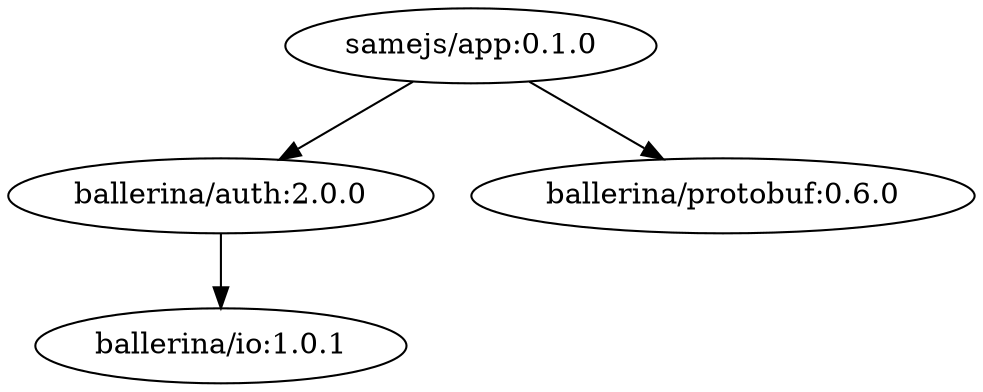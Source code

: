 digraph "example1" {
    "samejs/app:0.1.0" -> "ballerina/auth:2.0.0"
    "samejs/app:0.1.0" -> "ballerina/protobuf:0.6.0"
    "ballerina/auth:2.0.0" -> "ballerina/io:1.0.1"
}
